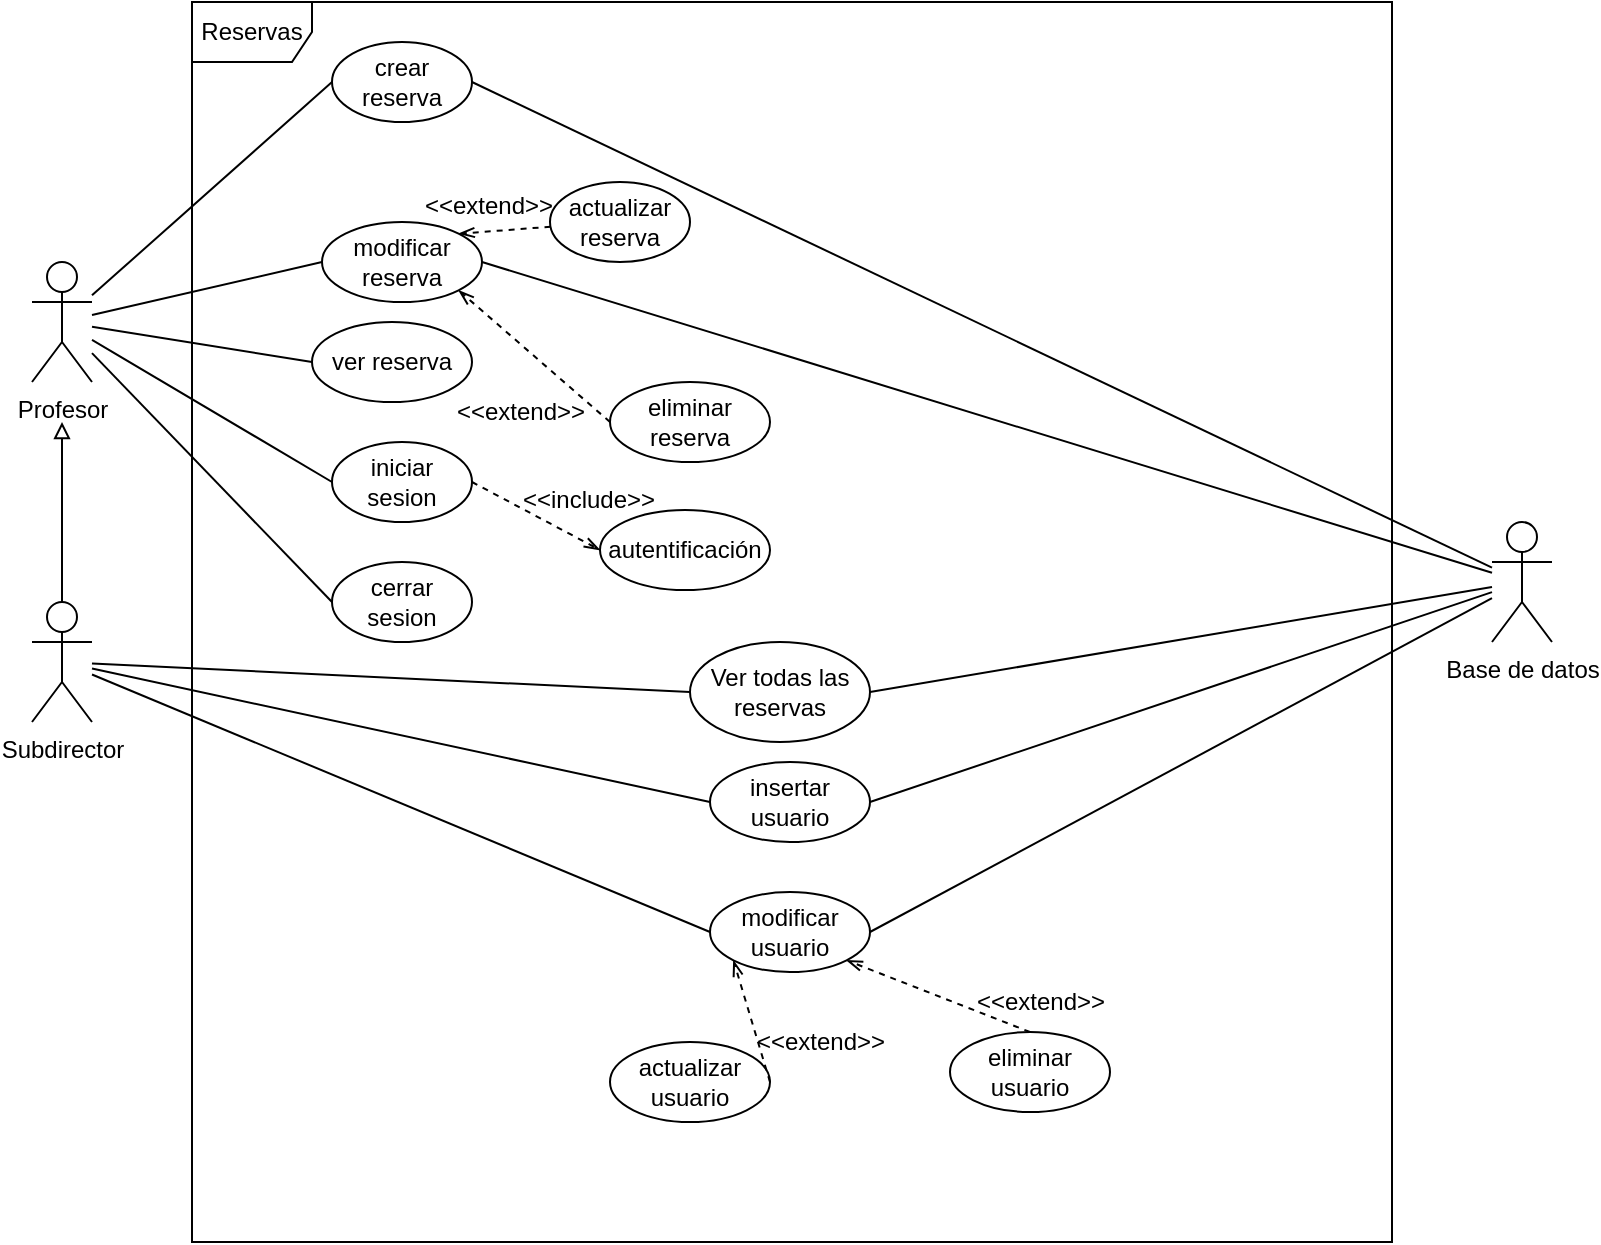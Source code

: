 <mxfile version="26.0.12">
  <diagram name="Página-1" id="iBby-zhWkvjCqV7w-NlJ">
    <mxGraphModel dx="1750" dy="928" grid="1" gridSize="10" guides="1" tooltips="1" connect="1" arrows="1" fold="1" page="1" pageScale="1" pageWidth="827" pageHeight="1169" math="0" shadow="0">
      <root>
        <mxCell id="0" />
        <mxCell id="1" parent="0" />
        <mxCell id="y2qB9gb11Ww_Fg1hbG3P-1" style="edgeStyle=none;shape=connector;curved=0;rounded=0;orthogonalLoop=1;jettySize=auto;html=1;entryX=1;entryY=0.5;entryDx=0;entryDy=0;strokeColor=default;align=center;verticalAlign=middle;fontFamily=Helvetica;fontSize=11;fontColor=default;labelBackgroundColor=default;endArrow=none;endFill=1;startFill=0;" parent="1" source="s7fYocxtLP4It3Uf2HsN-3" target="bFofIouatFmLXm3Uy6-V-19" edge="1">
          <mxGeometry relative="1" as="geometry" />
        </mxCell>
        <mxCell id="y2qB9gb11Ww_Fg1hbG3P-2" style="edgeStyle=none;shape=connector;curved=0;rounded=0;orthogonalLoop=1;jettySize=auto;html=1;entryX=1;entryY=0.5;entryDx=0;entryDy=0;strokeColor=default;align=center;verticalAlign=middle;fontFamily=Helvetica;fontSize=11;fontColor=default;labelBackgroundColor=default;endArrow=none;endFill=1;startFill=0;" parent="1" source="s7fYocxtLP4It3Uf2HsN-3" target="bFofIouatFmLXm3Uy6-V-16" edge="1">
          <mxGeometry relative="1" as="geometry" />
        </mxCell>
        <mxCell id="qkfcZwOi9MSuHN2oBI1G-4" style="edgeStyle=none;shape=connector;rounded=0;orthogonalLoop=1;jettySize=auto;html=1;entryX=1;entryY=0.5;entryDx=0;entryDy=0;strokeColor=default;align=center;verticalAlign=middle;fontFamily=Helvetica;fontSize=11;fontColor=default;labelBackgroundColor=default;startFill=0;endArrow=none;" edge="1" parent="1" source="s7fYocxtLP4It3Uf2HsN-3" target="bFofIouatFmLXm3Uy6-V-3">
          <mxGeometry relative="1" as="geometry" />
        </mxCell>
        <mxCell id="qkfcZwOi9MSuHN2oBI1G-7" style="edgeStyle=none;shape=connector;rounded=0;orthogonalLoop=1;jettySize=auto;html=1;entryX=1;entryY=0.5;entryDx=0;entryDy=0;strokeColor=default;align=center;verticalAlign=middle;fontFamily=Helvetica;fontSize=11;fontColor=default;labelBackgroundColor=default;startFill=0;endArrow=none;" edge="1" parent="1" source="s7fYocxtLP4It3Uf2HsN-3" target="bFofIouatFmLXm3Uy6-V-7">
          <mxGeometry relative="1" as="geometry" />
        </mxCell>
        <mxCell id="qkfcZwOi9MSuHN2oBI1G-23" style="edgeStyle=none;shape=connector;rounded=0;orthogonalLoop=1;jettySize=auto;html=1;entryX=1;entryY=0.5;entryDx=0;entryDy=0;strokeColor=default;align=center;verticalAlign=middle;fontFamily=Helvetica;fontSize=11;fontColor=default;labelBackgroundColor=default;startFill=0;endArrow=none;" edge="1" parent="1" source="s7fYocxtLP4It3Uf2HsN-3" target="bFofIouatFmLXm3Uy6-V-6">
          <mxGeometry relative="1" as="geometry" />
        </mxCell>
        <mxCell id="s7fYocxtLP4It3Uf2HsN-3" value="Base de datos" style="shape=umlActor;verticalLabelPosition=bottom;verticalAlign=top;html=1;" parent="1" vertex="1">
          <mxGeometry x="770" y="410" width="30" height="60" as="geometry" />
        </mxCell>
        <mxCell id="qkfcZwOi9MSuHN2oBI1G-11" style="edgeStyle=none;shape=connector;rounded=0;orthogonalLoop=1;jettySize=auto;html=1;entryX=0;entryY=0.5;entryDx=0;entryDy=0;strokeColor=default;align=center;verticalAlign=middle;fontFamily=Helvetica;fontSize=11;fontColor=default;labelBackgroundColor=default;startFill=0;endArrow=none;" edge="1" parent="1" source="s7fYocxtLP4It3Uf2HsN-6" target="bFofIouatFmLXm3Uy6-V-7">
          <mxGeometry relative="1" as="geometry" />
        </mxCell>
        <mxCell id="qkfcZwOi9MSuHN2oBI1G-12" style="edgeStyle=none;shape=connector;rounded=0;orthogonalLoop=1;jettySize=auto;html=1;entryX=0;entryY=0.5;entryDx=0;entryDy=0;strokeColor=default;align=center;verticalAlign=middle;fontFamily=Helvetica;fontSize=11;fontColor=default;labelBackgroundColor=default;startFill=0;endArrow=none;" edge="1" parent="1" source="s7fYocxtLP4It3Uf2HsN-6" target="bFofIouatFmLXm3Uy6-V-6">
          <mxGeometry relative="1" as="geometry" />
        </mxCell>
        <mxCell id="qkfcZwOi9MSuHN2oBI1G-13" style="edgeStyle=none;shape=connector;rounded=0;orthogonalLoop=1;jettySize=auto;html=1;entryX=0;entryY=0.5;entryDx=0;entryDy=0;strokeColor=default;align=center;verticalAlign=middle;fontFamily=Helvetica;fontSize=11;fontColor=default;labelBackgroundColor=default;startFill=0;endArrow=none;" edge="1" parent="1" source="s7fYocxtLP4It3Uf2HsN-6" target="bFofIouatFmLXm3Uy6-V-14">
          <mxGeometry relative="1" as="geometry" />
        </mxCell>
        <mxCell id="qkfcZwOi9MSuHN2oBI1G-14" style="edgeStyle=none;shape=connector;rounded=0;orthogonalLoop=1;jettySize=auto;html=1;entryX=0;entryY=0.5;entryDx=0;entryDy=0;strokeColor=default;align=center;verticalAlign=middle;fontFamily=Helvetica;fontSize=11;fontColor=default;labelBackgroundColor=default;startFill=0;endArrow=none;" edge="1" parent="1" source="s7fYocxtLP4It3Uf2HsN-6" target="qkfcZwOi9MSuHN2oBI1G-9">
          <mxGeometry relative="1" as="geometry" />
        </mxCell>
        <mxCell id="qkfcZwOi9MSuHN2oBI1G-16" style="edgeStyle=none;shape=connector;rounded=0;orthogonalLoop=1;jettySize=auto;html=1;entryX=0;entryY=0.5;entryDx=0;entryDy=0;strokeColor=default;align=center;verticalAlign=middle;fontFamily=Helvetica;fontSize=11;fontColor=default;labelBackgroundColor=default;startFill=0;endArrow=none;" edge="1" parent="1" source="s7fYocxtLP4It3Uf2HsN-6" target="qkfcZwOi9MSuHN2oBI1G-15">
          <mxGeometry relative="1" as="geometry" />
        </mxCell>
        <mxCell id="s7fYocxtLP4It3Uf2HsN-6" value="Profesor" style="shape=umlActor;verticalLabelPosition=bottom;verticalAlign=top;html=1;" parent="1" vertex="1">
          <mxGeometry x="40" y="280" width="30" height="60" as="geometry" />
        </mxCell>
        <mxCell id="s7fYocxtLP4It3Uf2HsN-7" value="Reservas" style="shape=umlFrame;whiteSpace=wrap;html=1;pointerEvents=0;" parent="1" vertex="1">
          <mxGeometry x="120" y="150" width="600" height="620" as="geometry" />
        </mxCell>
        <mxCell id="bFofIouatFmLXm3Uy6-V-4" style="rounded=0;orthogonalLoop=1;jettySize=auto;html=1;endArrow=block;endFill=0;" parent="1" source="s7fYocxtLP4It3Uf2HsN-8" edge="1">
          <mxGeometry relative="1" as="geometry">
            <mxPoint x="55" y="360" as="targetPoint" />
          </mxGeometry>
        </mxCell>
        <mxCell id="bFofIouatFmLXm3Uy6-V-5" style="rounded=0;orthogonalLoop=1;jettySize=auto;html=1;entryX=0;entryY=0.5;entryDx=0;entryDy=0;endArrow=none;startFill=0;" parent="1" source="s7fYocxtLP4It3Uf2HsN-8" target="bFofIouatFmLXm3Uy6-V-3" edge="1">
          <mxGeometry relative="1" as="geometry" />
        </mxCell>
        <mxCell id="qkfcZwOi9MSuHN2oBI1G-1" style="rounded=0;orthogonalLoop=1;jettySize=auto;html=1;entryX=0;entryY=0.5;entryDx=0;entryDy=0;endArrow=none;startFill=0;" edge="1" parent="1" source="s7fYocxtLP4It3Uf2HsN-8" target="bFofIouatFmLXm3Uy6-V-16">
          <mxGeometry relative="1" as="geometry" />
        </mxCell>
        <mxCell id="qkfcZwOi9MSuHN2oBI1G-2" style="edgeStyle=none;shape=connector;rounded=0;orthogonalLoop=1;jettySize=auto;html=1;entryX=0;entryY=0.5;entryDx=0;entryDy=0;strokeColor=default;align=center;verticalAlign=middle;fontFamily=Helvetica;fontSize=11;fontColor=default;labelBackgroundColor=default;startFill=0;endArrow=none;" edge="1" parent="1" source="s7fYocxtLP4It3Uf2HsN-8" target="bFofIouatFmLXm3Uy6-V-19">
          <mxGeometry relative="1" as="geometry" />
        </mxCell>
        <mxCell id="s7fYocxtLP4It3Uf2HsN-8" value="Subdirector" style="shape=umlActor;verticalLabelPosition=bottom;verticalAlign=top;html=1;" parent="1" vertex="1">
          <mxGeometry x="40" y="450" width="30" height="60" as="geometry" />
        </mxCell>
        <mxCell id="bFofIouatFmLXm3Uy6-V-3" value="Ver todas las reservas" style="ellipse;whiteSpace=wrap;html=1;" parent="1" vertex="1">
          <mxGeometry x="369" y="470" width="90" height="50" as="geometry" />
        </mxCell>
        <mxCell id="bFofIouatFmLXm3Uy6-V-6" value="modificar reserva" style="ellipse;whiteSpace=wrap;html=1;" parent="1" vertex="1">
          <mxGeometry x="185" y="260" width="80" height="40" as="geometry" />
        </mxCell>
        <mxCell id="bFofIouatFmLXm3Uy6-V-7" value="crear reserva" style="ellipse;whiteSpace=wrap;html=1;" parent="1" vertex="1">
          <mxGeometry x="190" y="170" width="70" height="40" as="geometry" />
        </mxCell>
        <mxCell id="bFofIouatFmLXm3Uy6-V-20" style="rounded=0;orthogonalLoop=1;jettySize=auto;html=1;entryX=1;entryY=0;entryDx=0;entryDy=0;dashed=1;endArrow=openThin;endFill=0;" parent="1" source="bFofIouatFmLXm3Uy6-V-8" target="bFofIouatFmLXm3Uy6-V-6" edge="1">
          <mxGeometry relative="1" as="geometry" />
        </mxCell>
        <mxCell id="bFofIouatFmLXm3Uy6-V-8" value="actualizar reserva" style="ellipse;whiteSpace=wrap;html=1;" parent="1" vertex="1">
          <mxGeometry x="299" y="240" width="70" height="40" as="geometry" />
        </mxCell>
        <mxCell id="bFofIouatFmLXm3Uy6-V-9" value="eliminar reserva" style="ellipse;whiteSpace=wrap;html=1;" parent="1" vertex="1">
          <mxGeometry x="329" y="340" width="80" height="40" as="geometry" />
        </mxCell>
        <mxCell id="bFofIouatFmLXm3Uy6-V-14" value="ver reserva" style="ellipse;whiteSpace=wrap;html=1;" parent="1" vertex="1">
          <mxGeometry x="180" y="310" width="80" height="40" as="geometry" />
        </mxCell>
        <mxCell id="bFofIouatFmLXm3Uy6-V-16" value="insertar usuario" style="ellipse;whiteSpace=wrap;html=1;" parent="1" vertex="1">
          <mxGeometry x="379" y="530" width="80" height="40" as="geometry" />
        </mxCell>
        <mxCell id="bFofIouatFmLXm3Uy6-V-17" value="eliminar usuario" style="ellipse;whiteSpace=wrap;html=1;" parent="1" vertex="1">
          <mxGeometry x="499" y="665" width="80" height="40" as="geometry" />
        </mxCell>
        <mxCell id="bFofIouatFmLXm3Uy6-V-18" value="actualizar usuario" style="ellipse;whiteSpace=wrap;html=1;" parent="1" vertex="1">
          <mxGeometry x="329" y="670" width="80" height="40" as="geometry" />
        </mxCell>
        <mxCell id="bFofIouatFmLXm3Uy6-V-19" value="modificar usuario" style="ellipse;whiteSpace=wrap;html=1;" parent="1" vertex="1">
          <mxGeometry x="379" y="595" width="80" height="40" as="geometry" />
        </mxCell>
        <mxCell id="bFofIouatFmLXm3Uy6-V-21" style="rounded=0;orthogonalLoop=1;jettySize=auto;html=1;entryX=1;entryY=1;entryDx=0;entryDy=0;dashed=1;endArrow=openThin;endFill=0;exitX=0;exitY=0.5;exitDx=0;exitDy=0;" parent="1" source="bFofIouatFmLXm3Uy6-V-9" target="bFofIouatFmLXm3Uy6-V-6" edge="1">
          <mxGeometry relative="1" as="geometry">
            <mxPoint x="442" y="233" as="sourcePoint" />
            <mxPoint x="395" y="190" as="targetPoint" />
          </mxGeometry>
        </mxCell>
        <mxCell id="bFofIouatFmLXm3Uy6-V-23" style="rounded=0;orthogonalLoop=1;jettySize=auto;html=1;entryX=1;entryY=1;entryDx=0;entryDy=0;dashed=1;endArrow=openThin;endFill=0;exitX=0.5;exitY=0;exitDx=0;exitDy=0;" parent="1" source="bFofIouatFmLXm3Uy6-V-17" target="bFofIouatFmLXm3Uy6-V-19" edge="1">
          <mxGeometry relative="1" as="geometry">
            <mxPoint x="376" y="633" as="sourcePoint" />
            <mxPoint x="329" y="590" as="targetPoint" />
          </mxGeometry>
        </mxCell>
        <mxCell id="bFofIouatFmLXm3Uy6-V-24" style="rounded=0;orthogonalLoop=1;jettySize=auto;html=1;entryX=0;entryY=1;entryDx=0;entryDy=0;dashed=1;endArrow=openThin;endFill=0;exitX=1;exitY=0.5;exitDx=0;exitDy=0;" parent="1" source="bFofIouatFmLXm3Uy6-V-18" target="bFofIouatFmLXm3Uy6-V-19" edge="1">
          <mxGeometry relative="1" as="geometry">
            <mxPoint x="386" y="643" as="sourcePoint" />
            <mxPoint x="339" y="600" as="targetPoint" />
          </mxGeometry>
        </mxCell>
        <mxCell id="bFofIouatFmLXm3Uy6-V-25" value="&amp;lt;&amp;lt;extend&amp;gt;&amp;gt;" style="text;html=1;align=center;verticalAlign=middle;resizable=0;points=[];autosize=1;strokeColor=none;fillColor=none;" parent="1" vertex="1">
          <mxGeometry x="223" y="237" width="90" height="30" as="geometry" />
        </mxCell>
        <mxCell id="bFofIouatFmLXm3Uy6-V-26" value="&amp;lt;&amp;lt;extend&amp;gt;&amp;gt;" style="text;html=1;align=center;verticalAlign=middle;resizable=0;points=[];autosize=1;strokeColor=none;fillColor=none;" parent="1" vertex="1">
          <mxGeometry x="239" y="340" width="90" height="30" as="geometry" />
        </mxCell>
        <mxCell id="bFofIouatFmLXm3Uy6-V-27" value="&amp;lt;&amp;lt;extend&amp;gt;&amp;gt;" style="text;html=1;align=center;verticalAlign=middle;resizable=0;points=[];autosize=1;strokeColor=none;fillColor=none;" parent="1" vertex="1">
          <mxGeometry x="389" y="655" width="90" height="30" as="geometry" />
        </mxCell>
        <mxCell id="bFofIouatFmLXm3Uy6-V-28" value="&amp;lt;&amp;lt;extend&amp;gt;&amp;gt;" style="text;html=1;align=center;verticalAlign=middle;resizable=0;points=[];autosize=1;strokeColor=none;fillColor=none;" parent="1" vertex="1">
          <mxGeometry x="499" y="635" width="90" height="30" as="geometry" />
        </mxCell>
        <mxCell id="qkfcZwOi9MSuHN2oBI1G-9" value="iniciar sesion" style="ellipse;whiteSpace=wrap;html=1;" vertex="1" parent="1">
          <mxGeometry x="190" y="370" width="70" height="40" as="geometry" />
        </mxCell>
        <mxCell id="qkfcZwOi9MSuHN2oBI1G-15" value="cerrar sesion" style="ellipse;whiteSpace=wrap;html=1;" vertex="1" parent="1">
          <mxGeometry x="190" y="430" width="70" height="40" as="geometry" />
        </mxCell>
        <mxCell id="qkfcZwOi9MSuHN2oBI1G-17" value="autentificación" style="ellipse;whiteSpace=wrap;html=1;" vertex="1" parent="1">
          <mxGeometry x="324" y="404" width="85" height="40" as="geometry" />
        </mxCell>
        <mxCell id="qkfcZwOi9MSuHN2oBI1G-19" style="rounded=0;orthogonalLoop=1;jettySize=auto;html=1;entryX=0;entryY=0.5;entryDx=0;entryDy=0;dashed=1;endArrow=openThin;endFill=0;exitX=1;exitY=0.5;exitDx=0;exitDy=0;" edge="1" parent="1" source="qkfcZwOi9MSuHN2oBI1G-9" target="qkfcZwOi9MSuHN2oBI1G-17">
          <mxGeometry relative="1" as="geometry">
            <mxPoint x="255" y="424" as="sourcePoint" />
            <mxPoint x="311" y="454" as="targetPoint" />
          </mxGeometry>
        </mxCell>
        <mxCell id="qkfcZwOi9MSuHN2oBI1G-20" value="&amp;lt;&amp;lt;include&amp;gt;&amp;gt;" style="text;html=1;align=center;verticalAlign=middle;resizable=0;points=[];autosize=1;strokeColor=none;fillColor=none;" vertex="1" parent="1">
          <mxGeometry x="273" y="384" width="90" height="30" as="geometry" />
        </mxCell>
      </root>
    </mxGraphModel>
  </diagram>
</mxfile>
